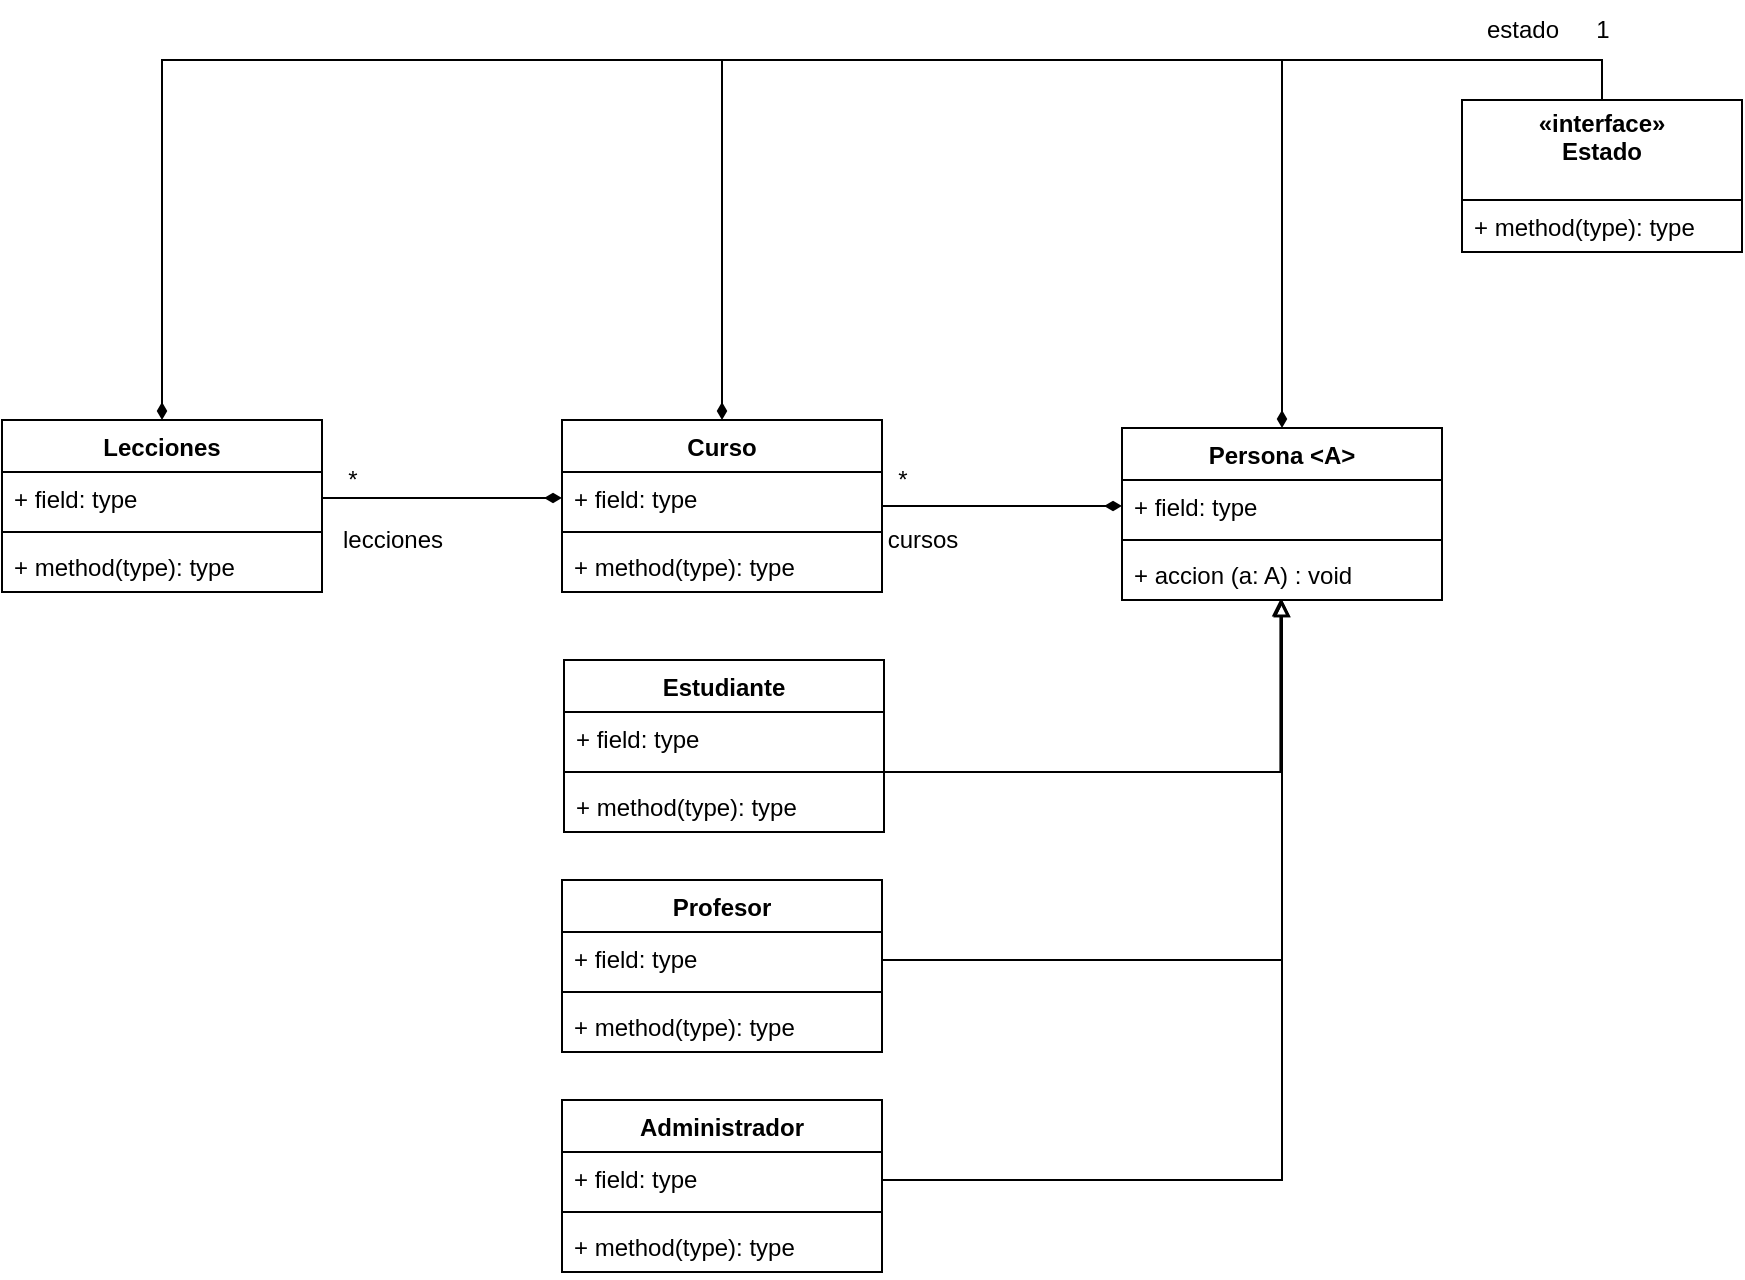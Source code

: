 <mxfile version="20.4.0" type="github">
  <diagram id="C5RBs43oDa-KdzZeNtuy" name="Page-1">
    <mxGraphModel dx="1550" dy="397" grid="1" gridSize="10" guides="1" tooltips="1" connect="1" arrows="1" fold="1" page="1" pageScale="1" pageWidth="827" pageHeight="1169" math="0" shadow="0">
      <root>
        <mxCell id="WIyWlLk6GJQsqaUBKTNV-0" />
        <mxCell id="WIyWlLk6GJQsqaUBKTNV-1" parent="WIyWlLk6GJQsqaUBKTNV-0" />
        <mxCell id="8BfYpWPE0i2859SI4WqA-0" value="Persona &lt;A&gt;" style="swimlane;fontStyle=1;align=center;verticalAlign=top;childLayout=stackLayout;horizontal=1;startSize=26;horizontalStack=0;resizeParent=1;resizeParentMax=0;resizeLast=0;collapsible=1;marginBottom=0;" vertex="1" parent="WIyWlLk6GJQsqaUBKTNV-1">
          <mxGeometry x="290" y="294" width="160" height="86" as="geometry" />
        </mxCell>
        <mxCell id="8BfYpWPE0i2859SI4WqA-1" value="+ field: type" style="text;strokeColor=none;fillColor=none;align=left;verticalAlign=top;spacingLeft=4;spacingRight=4;overflow=hidden;rotatable=0;points=[[0,0.5],[1,0.5]];portConstraint=eastwest;" vertex="1" parent="8BfYpWPE0i2859SI4WqA-0">
          <mxGeometry y="26" width="160" height="26" as="geometry" />
        </mxCell>
        <mxCell id="8BfYpWPE0i2859SI4WqA-2" value="" style="line;strokeWidth=1;fillColor=none;align=left;verticalAlign=middle;spacingTop=-1;spacingLeft=3;spacingRight=3;rotatable=0;labelPosition=right;points=[];portConstraint=eastwest;strokeColor=inherit;" vertex="1" parent="8BfYpWPE0i2859SI4WqA-0">
          <mxGeometry y="52" width="160" height="8" as="geometry" />
        </mxCell>
        <mxCell id="8BfYpWPE0i2859SI4WqA-3" value="+ accion (a: A) : void" style="text;strokeColor=none;fillColor=none;align=left;verticalAlign=top;spacingLeft=4;spacingRight=4;overflow=hidden;rotatable=0;points=[[0,0.5],[1,0.5]];portConstraint=eastwest;" vertex="1" parent="8BfYpWPE0i2859SI4WqA-0">
          <mxGeometry y="60" width="160" height="26" as="geometry" />
        </mxCell>
        <mxCell id="8BfYpWPE0i2859SI4WqA-4" value="Estudiante" style="swimlane;fontStyle=1;align=center;verticalAlign=top;childLayout=stackLayout;horizontal=1;startSize=26;horizontalStack=0;resizeParent=1;resizeParentMax=0;resizeLast=0;collapsible=1;marginBottom=0;" vertex="1" parent="WIyWlLk6GJQsqaUBKTNV-1">
          <mxGeometry x="11" y="410" width="160" height="86" as="geometry" />
        </mxCell>
        <mxCell id="8BfYpWPE0i2859SI4WqA-5" value="+ field: type" style="text;strokeColor=none;fillColor=none;align=left;verticalAlign=top;spacingLeft=4;spacingRight=4;overflow=hidden;rotatable=0;points=[[0,0.5],[1,0.5]];portConstraint=eastwest;" vertex="1" parent="8BfYpWPE0i2859SI4WqA-4">
          <mxGeometry y="26" width="160" height="26" as="geometry" />
        </mxCell>
        <mxCell id="8BfYpWPE0i2859SI4WqA-6" value="" style="line;strokeWidth=1;fillColor=none;align=left;verticalAlign=middle;spacingTop=-1;spacingLeft=3;spacingRight=3;rotatable=0;labelPosition=right;points=[];portConstraint=eastwest;strokeColor=inherit;" vertex="1" parent="8BfYpWPE0i2859SI4WqA-4">
          <mxGeometry y="52" width="160" height="8" as="geometry" />
        </mxCell>
        <mxCell id="8BfYpWPE0i2859SI4WqA-7" value="+ method(type): type" style="text;strokeColor=none;fillColor=none;align=left;verticalAlign=top;spacingLeft=4;spacingRight=4;overflow=hidden;rotatable=0;points=[[0,0.5],[1,0.5]];portConstraint=eastwest;" vertex="1" parent="8BfYpWPE0i2859SI4WqA-4">
          <mxGeometry y="60" width="160" height="26" as="geometry" />
        </mxCell>
        <mxCell id="8BfYpWPE0i2859SI4WqA-8" value="Profesor" style="swimlane;fontStyle=1;align=center;verticalAlign=top;childLayout=stackLayout;horizontal=1;startSize=26;horizontalStack=0;resizeParent=1;resizeParentMax=0;resizeLast=0;collapsible=1;marginBottom=0;" vertex="1" parent="WIyWlLk6GJQsqaUBKTNV-1">
          <mxGeometry x="10" y="520" width="160" height="86" as="geometry" />
        </mxCell>
        <mxCell id="8BfYpWPE0i2859SI4WqA-9" value="+ field: type" style="text;strokeColor=none;fillColor=none;align=left;verticalAlign=top;spacingLeft=4;spacingRight=4;overflow=hidden;rotatable=0;points=[[0,0.5],[1,0.5]];portConstraint=eastwest;" vertex="1" parent="8BfYpWPE0i2859SI4WqA-8">
          <mxGeometry y="26" width="160" height="26" as="geometry" />
        </mxCell>
        <mxCell id="8BfYpWPE0i2859SI4WqA-10" value="" style="line;strokeWidth=1;fillColor=none;align=left;verticalAlign=middle;spacingTop=-1;spacingLeft=3;spacingRight=3;rotatable=0;labelPosition=right;points=[];portConstraint=eastwest;strokeColor=inherit;" vertex="1" parent="8BfYpWPE0i2859SI4WqA-8">
          <mxGeometry y="52" width="160" height="8" as="geometry" />
        </mxCell>
        <mxCell id="8BfYpWPE0i2859SI4WqA-11" value="+ method(type): type" style="text;strokeColor=none;fillColor=none;align=left;verticalAlign=top;spacingLeft=4;spacingRight=4;overflow=hidden;rotatable=0;points=[[0,0.5],[1,0.5]];portConstraint=eastwest;" vertex="1" parent="8BfYpWPE0i2859SI4WqA-8">
          <mxGeometry y="60" width="160" height="26" as="geometry" />
        </mxCell>
        <mxCell id="8BfYpWPE0i2859SI4WqA-12" value="Administrador" style="swimlane;fontStyle=1;align=center;verticalAlign=top;childLayout=stackLayout;horizontal=1;startSize=26;horizontalStack=0;resizeParent=1;resizeParentMax=0;resizeLast=0;collapsible=1;marginBottom=0;" vertex="1" parent="WIyWlLk6GJQsqaUBKTNV-1">
          <mxGeometry x="10" y="630" width="160" height="86" as="geometry" />
        </mxCell>
        <mxCell id="8BfYpWPE0i2859SI4WqA-13" value="+ field: type" style="text;strokeColor=none;fillColor=none;align=left;verticalAlign=top;spacingLeft=4;spacingRight=4;overflow=hidden;rotatable=0;points=[[0,0.5],[1,0.5]];portConstraint=eastwest;" vertex="1" parent="8BfYpWPE0i2859SI4WqA-12">
          <mxGeometry y="26" width="160" height="26" as="geometry" />
        </mxCell>
        <mxCell id="8BfYpWPE0i2859SI4WqA-14" value="" style="line;strokeWidth=1;fillColor=none;align=left;verticalAlign=middle;spacingTop=-1;spacingLeft=3;spacingRight=3;rotatable=0;labelPosition=right;points=[];portConstraint=eastwest;strokeColor=inherit;" vertex="1" parent="8BfYpWPE0i2859SI4WqA-12">
          <mxGeometry y="52" width="160" height="8" as="geometry" />
        </mxCell>
        <mxCell id="8BfYpWPE0i2859SI4WqA-15" value="+ method(type): type" style="text;strokeColor=none;fillColor=none;align=left;verticalAlign=top;spacingLeft=4;spacingRight=4;overflow=hidden;rotatable=0;points=[[0,0.5],[1,0.5]];portConstraint=eastwest;" vertex="1" parent="8BfYpWPE0i2859SI4WqA-12">
          <mxGeometry y="60" width="160" height="26" as="geometry" />
        </mxCell>
        <mxCell id="8BfYpWPE0i2859SI4WqA-21" style="edgeStyle=orthogonalEdgeStyle;rounded=0;orthogonalLoop=1;jettySize=auto;html=1;entryX=0.5;entryY=0;entryDx=0;entryDy=0;endArrow=diamondThin;endFill=1;exitX=0.5;exitY=0;exitDx=0;exitDy=0;" edge="1" parent="WIyWlLk6GJQsqaUBKTNV-1" source="8BfYpWPE0i2859SI4WqA-16" target="8BfYpWPE0i2859SI4WqA-0">
          <mxGeometry relative="1" as="geometry" />
        </mxCell>
        <mxCell id="8BfYpWPE0i2859SI4WqA-32" style="edgeStyle=orthogonalEdgeStyle;rounded=0;orthogonalLoop=1;jettySize=auto;html=1;exitX=0.5;exitY=0;exitDx=0;exitDy=0;entryX=0.5;entryY=0;entryDx=0;entryDy=0;endArrow=diamondThin;endFill=1;" edge="1" parent="WIyWlLk6GJQsqaUBKTNV-1" source="8BfYpWPE0i2859SI4WqA-16" target="8BfYpWPE0i2859SI4WqA-24">
          <mxGeometry relative="1" as="geometry" />
        </mxCell>
        <mxCell id="8BfYpWPE0i2859SI4WqA-33" style="edgeStyle=orthogonalEdgeStyle;rounded=0;orthogonalLoop=1;jettySize=auto;html=1;exitX=0.5;exitY=0;exitDx=0;exitDy=0;entryX=0.5;entryY=0;entryDx=0;entryDy=0;endArrow=diamondThin;endFill=1;" edge="1" parent="WIyWlLk6GJQsqaUBKTNV-1" source="8BfYpWPE0i2859SI4WqA-16" target="8BfYpWPE0i2859SI4WqA-28">
          <mxGeometry relative="1" as="geometry" />
        </mxCell>
        <mxCell id="8BfYpWPE0i2859SI4WqA-16" value="«interface»&#xa;Estado&#xa;" style="swimlane;fontStyle=1;childLayout=stackLayout;horizontal=1;startSize=50;fillColor=none;horizontalStack=0;resizeParent=1;resizeParentMax=0;resizeLast=0;collapsible=1;marginBottom=0;" vertex="1" parent="WIyWlLk6GJQsqaUBKTNV-1">
          <mxGeometry x="460" y="130" width="140" height="76" as="geometry">
            <mxRectangle x="460" y="130" width="100" height="40" as="alternateBounds" />
          </mxGeometry>
        </mxCell>
        <mxCell id="8BfYpWPE0i2859SI4WqA-17" value="+ method(type): type" style="text;strokeColor=none;fillColor=none;align=left;verticalAlign=top;spacingLeft=4;spacingRight=4;overflow=hidden;rotatable=0;points=[[0,0.5],[1,0.5]];portConstraint=eastwest;" vertex="1" parent="8BfYpWPE0i2859SI4WqA-16">
          <mxGeometry y="50" width="140" height="26" as="geometry" />
        </mxCell>
        <mxCell id="8BfYpWPE0i2859SI4WqA-22" value="1" style="text;html=1;align=center;verticalAlign=middle;resizable=0;points=[];autosize=1;strokeColor=none;fillColor=none;" vertex="1" parent="WIyWlLk6GJQsqaUBKTNV-1">
          <mxGeometry x="515" y="80" width="30" height="30" as="geometry" />
        </mxCell>
        <mxCell id="8BfYpWPE0i2859SI4WqA-23" value="estado" style="text;html=1;align=center;verticalAlign=middle;resizable=0;points=[];autosize=1;strokeColor=none;fillColor=none;" vertex="1" parent="WIyWlLk6GJQsqaUBKTNV-1">
          <mxGeometry x="460" y="80" width="60" height="30" as="geometry" />
        </mxCell>
        <mxCell id="8BfYpWPE0i2859SI4WqA-39" style="edgeStyle=orthogonalEdgeStyle;rounded=0;orthogonalLoop=1;jettySize=auto;html=1;exitX=1;exitY=0.5;exitDx=0;exitDy=0;entryX=0;entryY=0.5;entryDx=0;entryDy=0;endArrow=diamondThin;endFill=1;" edge="1" parent="WIyWlLk6GJQsqaUBKTNV-1" source="8BfYpWPE0i2859SI4WqA-24" target="8BfYpWPE0i2859SI4WqA-1">
          <mxGeometry relative="1" as="geometry" />
        </mxCell>
        <mxCell id="8BfYpWPE0i2859SI4WqA-24" value="Curso" style="swimlane;fontStyle=1;align=center;verticalAlign=top;childLayout=stackLayout;horizontal=1;startSize=26;horizontalStack=0;resizeParent=1;resizeParentMax=0;resizeLast=0;collapsible=1;marginBottom=0;" vertex="1" parent="WIyWlLk6GJQsqaUBKTNV-1">
          <mxGeometry x="10" y="290" width="160" height="86" as="geometry" />
        </mxCell>
        <mxCell id="8BfYpWPE0i2859SI4WqA-25" value="+ field: type" style="text;strokeColor=none;fillColor=none;align=left;verticalAlign=top;spacingLeft=4;spacingRight=4;overflow=hidden;rotatable=0;points=[[0,0.5],[1,0.5]];portConstraint=eastwest;" vertex="1" parent="8BfYpWPE0i2859SI4WqA-24">
          <mxGeometry y="26" width="160" height="26" as="geometry" />
        </mxCell>
        <mxCell id="8BfYpWPE0i2859SI4WqA-26" value="" style="line;strokeWidth=1;fillColor=none;align=left;verticalAlign=middle;spacingTop=-1;spacingLeft=3;spacingRight=3;rotatable=0;labelPosition=right;points=[];portConstraint=eastwest;strokeColor=inherit;" vertex="1" parent="8BfYpWPE0i2859SI4WqA-24">
          <mxGeometry y="52" width="160" height="8" as="geometry" />
        </mxCell>
        <mxCell id="8BfYpWPE0i2859SI4WqA-27" value="+ method(type): type" style="text;strokeColor=none;fillColor=none;align=left;verticalAlign=top;spacingLeft=4;spacingRight=4;overflow=hidden;rotatable=0;points=[[0,0.5],[1,0.5]];portConstraint=eastwest;" vertex="1" parent="8BfYpWPE0i2859SI4WqA-24">
          <mxGeometry y="60" width="160" height="26" as="geometry" />
        </mxCell>
        <mxCell id="8BfYpWPE0i2859SI4WqA-28" value="Lecciones" style="swimlane;fontStyle=1;align=center;verticalAlign=top;childLayout=stackLayout;horizontal=1;startSize=26;horizontalStack=0;resizeParent=1;resizeParentMax=0;resizeLast=0;collapsible=1;marginBottom=0;" vertex="1" parent="WIyWlLk6GJQsqaUBKTNV-1">
          <mxGeometry x="-270" y="290" width="160" height="86" as="geometry" />
        </mxCell>
        <mxCell id="8BfYpWPE0i2859SI4WqA-29" value="+ field: type" style="text;strokeColor=none;fillColor=none;align=left;verticalAlign=top;spacingLeft=4;spacingRight=4;overflow=hidden;rotatable=0;points=[[0,0.5],[1,0.5]];portConstraint=eastwest;" vertex="1" parent="8BfYpWPE0i2859SI4WqA-28">
          <mxGeometry y="26" width="160" height="26" as="geometry" />
        </mxCell>
        <mxCell id="8BfYpWPE0i2859SI4WqA-30" value="" style="line;strokeWidth=1;fillColor=none;align=left;verticalAlign=middle;spacingTop=-1;spacingLeft=3;spacingRight=3;rotatable=0;labelPosition=right;points=[];portConstraint=eastwest;strokeColor=inherit;" vertex="1" parent="8BfYpWPE0i2859SI4WqA-28">
          <mxGeometry y="52" width="160" height="8" as="geometry" />
        </mxCell>
        <mxCell id="8BfYpWPE0i2859SI4WqA-31" value="+ method(type): type" style="text;strokeColor=none;fillColor=none;align=left;verticalAlign=top;spacingLeft=4;spacingRight=4;overflow=hidden;rotatable=0;points=[[0,0.5],[1,0.5]];portConstraint=eastwest;" vertex="1" parent="8BfYpWPE0i2859SI4WqA-28">
          <mxGeometry y="60" width="160" height="26" as="geometry" />
        </mxCell>
        <mxCell id="8BfYpWPE0i2859SI4WqA-36" style="edgeStyle=orthogonalEdgeStyle;rounded=0;orthogonalLoop=1;jettySize=auto;html=1;exitX=1;exitY=0.5;exitDx=0;exitDy=0;entryX=0;entryY=0.5;entryDx=0;entryDy=0;endArrow=diamondThin;endFill=1;" edge="1" parent="WIyWlLk6GJQsqaUBKTNV-1" source="8BfYpWPE0i2859SI4WqA-29" target="8BfYpWPE0i2859SI4WqA-25">
          <mxGeometry relative="1" as="geometry" />
        </mxCell>
        <mxCell id="8BfYpWPE0i2859SI4WqA-37" value="*" style="text;html=1;align=center;verticalAlign=middle;resizable=0;points=[];autosize=1;strokeColor=none;fillColor=none;" vertex="1" parent="WIyWlLk6GJQsqaUBKTNV-1">
          <mxGeometry x="-110" y="305" width="30" height="30" as="geometry" />
        </mxCell>
        <mxCell id="8BfYpWPE0i2859SI4WqA-38" value="lecciones" style="text;html=1;align=center;verticalAlign=middle;resizable=0;points=[];autosize=1;strokeColor=none;fillColor=none;" vertex="1" parent="WIyWlLk6GJQsqaUBKTNV-1">
          <mxGeometry x="-110" y="335" width="70" height="30" as="geometry" />
        </mxCell>
        <mxCell id="8BfYpWPE0i2859SI4WqA-40" value="*" style="text;html=1;align=center;verticalAlign=middle;resizable=0;points=[];autosize=1;strokeColor=none;fillColor=none;" vertex="1" parent="WIyWlLk6GJQsqaUBKTNV-1">
          <mxGeometry x="165" y="305" width="30" height="30" as="geometry" />
        </mxCell>
        <mxCell id="8BfYpWPE0i2859SI4WqA-42" value="cursos" style="text;html=1;align=center;verticalAlign=middle;resizable=0;points=[];autosize=1;strokeColor=none;fillColor=none;" vertex="1" parent="WIyWlLk6GJQsqaUBKTNV-1">
          <mxGeometry x="160" y="335" width="60" height="30" as="geometry" />
        </mxCell>
        <mxCell id="8BfYpWPE0i2859SI4WqA-43" style="edgeStyle=orthogonalEdgeStyle;rounded=0;orthogonalLoop=1;jettySize=auto;html=1;entryX=0.495;entryY=0.987;entryDx=0;entryDy=0;entryPerimeter=0;endArrow=block;endFill=0;" edge="1" parent="WIyWlLk6GJQsqaUBKTNV-1" source="8BfYpWPE0i2859SI4WqA-6" target="8BfYpWPE0i2859SI4WqA-3">
          <mxGeometry relative="1" as="geometry">
            <Array as="points">
              <mxPoint x="369" y="466" />
            </Array>
          </mxGeometry>
        </mxCell>
        <mxCell id="8BfYpWPE0i2859SI4WqA-46" style="edgeStyle=orthogonalEdgeStyle;rounded=0;orthogonalLoop=1;jettySize=auto;html=1;endArrow=block;endFill=0;exitX=1;exitY=0.5;exitDx=0;exitDy=0;strokeColor=default;" edge="1" parent="WIyWlLk6GJQsqaUBKTNV-1" source="8BfYpWPE0i2859SI4WqA-9">
          <mxGeometry relative="1" as="geometry">
            <mxPoint x="180" y="566.34" as="sourcePoint" />
            <mxPoint x="370" y="380" as="targetPoint" />
            <Array as="points">
              <mxPoint x="370" y="560" />
            </Array>
          </mxGeometry>
        </mxCell>
        <mxCell id="8BfYpWPE0i2859SI4WqA-47" style="edgeStyle=orthogonalEdgeStyle;rounded=0;orthogonalLoop=1;jettySize=auto;html=1;endArrow=block;endFill=0;exitX=1;exitY=0.5;exitDx=0;exitDy=0;strokeColor=default;" edge="1" parent="WIyWlLk6GJQsqaUBKTNV-1" source="8BfYpWPE0i2859SI4WqA-13" target="8BfYpWPE0i2859SI4WqA-3">
          <mxGeometry relative="1" as="geometry">
            <mxPoint x="180" y="675.0" as="sourcePoint" />
            <mxPoint x="380" y="496" as="targetPoint" />
            <Array as="points">
              <mxPoint x="170" y="670" />
              <mxPoint x="370" y="670" />
            </Array>
          </mxGeometry>
        </mxCell>
      </root>
    </mxGraphModel>
  </diagram>
</mxfile>
